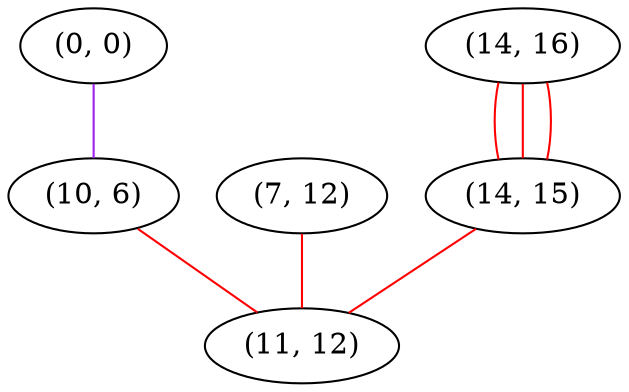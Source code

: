 graph "" {
"(0, 0)";
"(14, 16)";
"(7, 12)";
"(10, 6)";
"(14, 15)";
"(11, 12)";
"(0, 0)" -- "(10, 6)"  [color=purple, key=0, weight=4];
"(14, 16)" -- "(14, 15)"  [color=red, key=0, weight=1];
"(14, 16)" -- "(14, 15)"  [color=red, key=1, weight=1];
"(14, 16)" -- "(14, 15)"  [color=red, key=2, weight=1];
"(7, 12)" -- "(11, 12)"  [color=red, key=0, weight=1];
"(10, 6)" -- "(11, 12)"  [color=red, key=0, weight=1];
"(14, 15)" -- "(11, 12)"  [color=red, key=0, weight=1];
}
